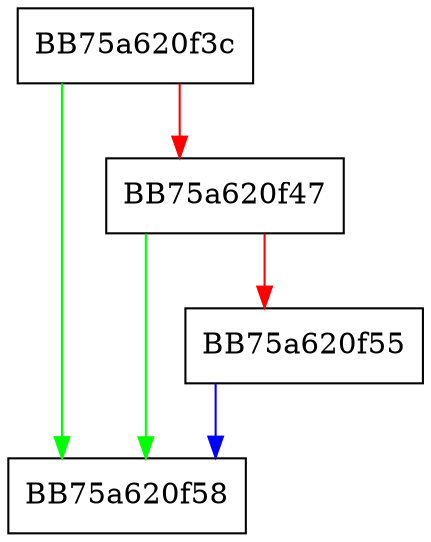 digraph get_authenticodehash {
  node [shape="box"];
  graph [splines=ortho];
  BB75a620f3c -> BB75a620f58 [color="green"];
  BB75a620f3c -> BB75a620f47 [color="red"];
  BB75a620f47 -> BB75a620f58 [color="green"];
  BB75a620f47 -> BB75a620f55 [color="red"];
  BB75a620f55 -> BB75a620f58 [color="blue"];
}